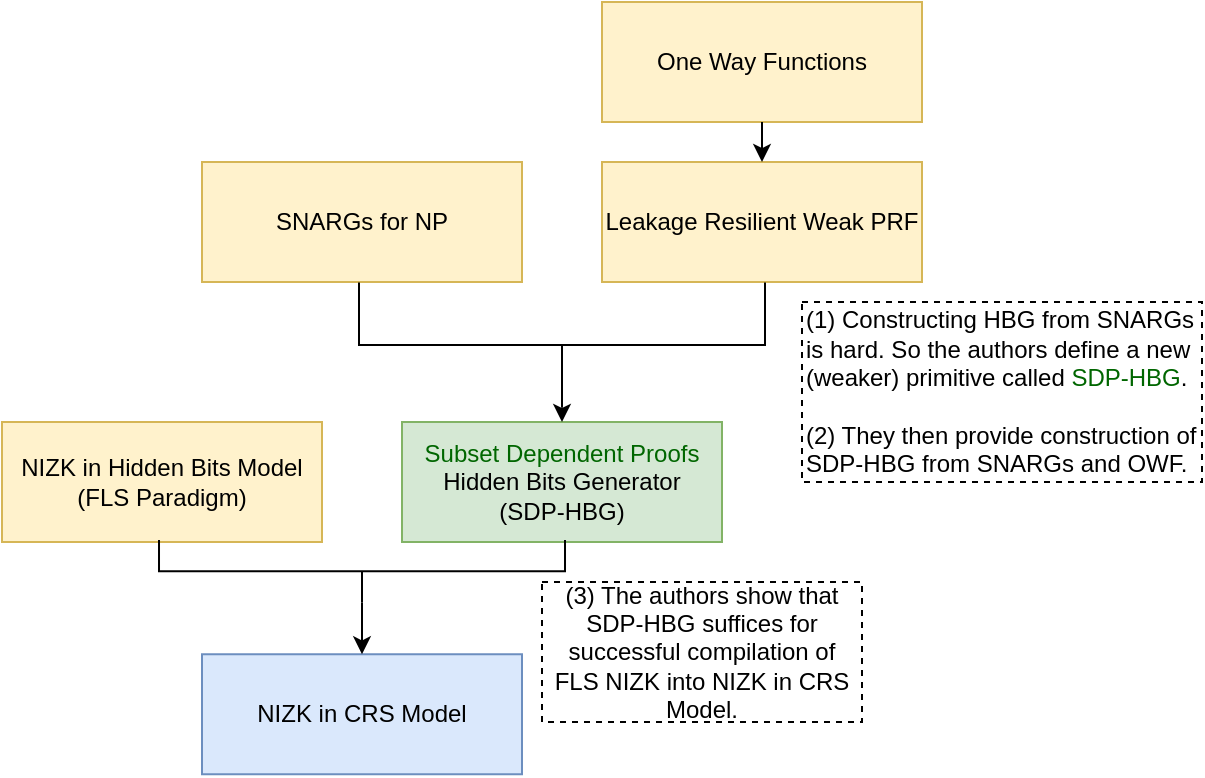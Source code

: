 <mxfile version="22.0.8" type="github">
  <diagram name="Page-1" id="2duezAJIGHPuwxCmr4vA">
    <mxGraphModel dx="1172" dy="602" grid="1" gridSize="10" guides="1" tooltips="1" connect="1" arrows="1" fold="1" page="1" pageScale="1" pageWidth="850" pageHeight="1100" math="0" shadow="0">
      <root>
        <mxCell id="0" />
        <mxCell id="1" parent="0" />
        <mxCell id="ZMi55uao8cfq0HLcDmGo-12" value="SNARGs for NP" style="rounded=0;whiteSpace=wrap;html=1;fillColor=#fff2cc;strokeColor=#d6b656;" vertex="1" parent="1">
          <mxGeometry x="110" y="90" width="160" height="60" as="geometry" />
        </mxCell>
        <mxCell id="ZMi55uao8cfq0HLcDmGo-13" value="NIZK in Hidden Bits Model (FLS Paradigm)" style="rounded=0;whiteSpace=wrap;html=1;fillColor=#fff2cc;strokeColor=#d6b656;" vertex="1" parent="1">
          <mxGeometry x="10" y="220" width="160" height="60" as="geometry" />
        </mxCell>
        <mxCell id="ZMi55uao8cfq0HLcDmGo-14" value="NIZK in CRS Model" style="rounded=0;whiteSpace=wrap;html=1;fillColor=#dae8fc;strokeColor=#6c8ebf;" vertex="1" parent="1">
          <mxGeometry x="110" y="336.13" width="160" height="60" as="geometry" />
        </mxCell>
        <mxCell id="ZMi55uao8cfq0HLcDmGo-16" value="&lt;font color=&quot;#006600&quot;&gt;Subset Dependent Proofs&lt;/font&gt; Hidden Bits Generator &lt;br&gt;(SDP-HBG)" style="rounded=0;whiteSpace=wrap;html=1;fillColor=#d5e8d4;strokeColor=#82b366;" vertex="1" parent="1">
          <mxGeometry x="210" y="220" width="160" height="60" as="geometry" />
        </mxCell>
        <mxCell id="ZMi55uao8cfq0HLcDmGo-18" value="One Way Functions" style="rounded=0;whiteSpace=wrap;html=1;fillColor=#fff2cc;strokeColor=#d6b656;" vertex="1" parent="1">
          <mxGeometry x="310" y="10" width="160" height="60" as="geometry" />
        </mxCell>
        <mxCell id="ZMi55uao8cfq0HLcDmGo-19" value="Leakage Resilient Weak PRF" style="rounded=0;whiteSpace=wrap;html=1;fillColor=#fff2cc;strokeColor=#d6b656;" vertex="1" parent="1">
          <mxGeometry x="310" y="90" width="160" height="60" as="geometry" />
        </mxCell>
        <mxCell id="ZMi55uao8cfq0HLcDmGo-21" value="" style="endArrow=classic;html=1;rounded=0;exitX=0.5;exitY=1;exitDx=0;exitDy=0;entryX=0.5;entryY=0;entryDx=0;entryDy=0;" edge="1" parent="1" source="ZMi55uao8cfq0HLcDmGo-18" target="ZMi55uao8cfq0HLcDmGo-19">
          <mxGeometry width="50" height="50" relative="1" as="geometry">
            <mxPoint x="230" y="290" as="sourcePoint" />
            <mxPoint x="280" y="240" as="targetPoint" />
          </mxGeometry>
        </mxCell>
        <mxCell id="ZMi55uao8cfq0HLcDmGo-27" style="edgeStyle=orthogonalEdgeStyle;rounded=0;orthogonalLoop=1;jettySize=auto;html=1;exitX=0;exitY=0.5;exitDx=0;exitDy=0;exitPerimeter=0;entryX=0.5;entryY=0;entryDx=0;entryDy=0;" edge="1" parent="1" source="ZMi55uao8cfq0HLcDmGo-23" target="ZMi55uao8cfq0HLcDmGo-14">
          <mxGeometry relative="1" as="geometry" />
        </mxCell>
        <mxCell id="ZMi55uao8cfq0HLcDmGo-23" value="" style="strokeWidth=1;html=1;shape=mxgraph.flowchart.annotation_2;align=left;labelPosition=right;pointerEvents=1;rotation=-90;" vertex="1" parent="1">
          <mxGeometry x="174.38" y="193.13" width="31.25" height="203" as="geometry" />
        </mxCell>
        <mxCell id="ZMi55uao8cfq0HLcDmGo-28" style="edgeStyle=orthogonalEdgeStyle;rounded=0;orthogonalLoop=1;jettySize=auto;html=1;exitX=0;exitY=0.5;exitDx=0;exitDy=0;exitPerimeter=0;entryX=0.5;entryY=0;entryDx=0;entryDy=0;" edge="1" parent="1" source="ZMi55uao8cfq0HLcDmGo-25" target="ZMi55uao8cfq0HLcDmGo-16">
          <mxGeometry relative="1" as="geometry" />
        </mxCell>
        <mxCell id="ZMi55uao8cfq0HLcDmGo-25" value="" style="strokeWidth=1;html=1;shape=mxgraph.flowchart.annotation_2;align=left;labelPosition=right;pointerEvents=1;rotation=-90;" vertex="1" parent="1">
          <mxGeometry x="258.75" y="80" width="62.5" height="203" as="geometry" />
        </mxCell>
        <mxCell id="ZMi55uao8cfq0HLcDmGo-29" value="(3) The authors show that SDP-HBG suffices for successful compilation of FLS NIZK into NIZK in CRS Model." style="text;html=1;strokeColor=default;fillColor=none;align=center;verticalAlign=middle;whiteSpace=wrap;rounded=0;dashed=1;" vertex="1" parent="1">
          <mxGeometry x="280" y="300" width="160" height="70" as="geometry" />
        </mxCell>
        <mxCell id="ZMi55uao8cfq0HLcDmGo-30" value="(1) Constructing HBG from SNARGs is hard. So the authors define a new (weaker) primitive called &lt;font color=&quot;#006600&quot;&gt;SDP-HBG&lt;/font&gt;.&lt;br&gt;&lt;br&gt;(2) They then provide construction of SDP-HBG from SNARGs and OWF." style="text;html=1;strokeColor=default;fillColor=none;align=left;verticalAlign=middle;whiteSpace=wrap;rounded=0;dashed=1;" vertex="1" parent="1">
          <mxGeometry x="410" y="160" width="200" height="90" as="geometry" />
        </mxCell>
      </root>
    </mxGraphModel>
  </diagram>
</mxfile>
